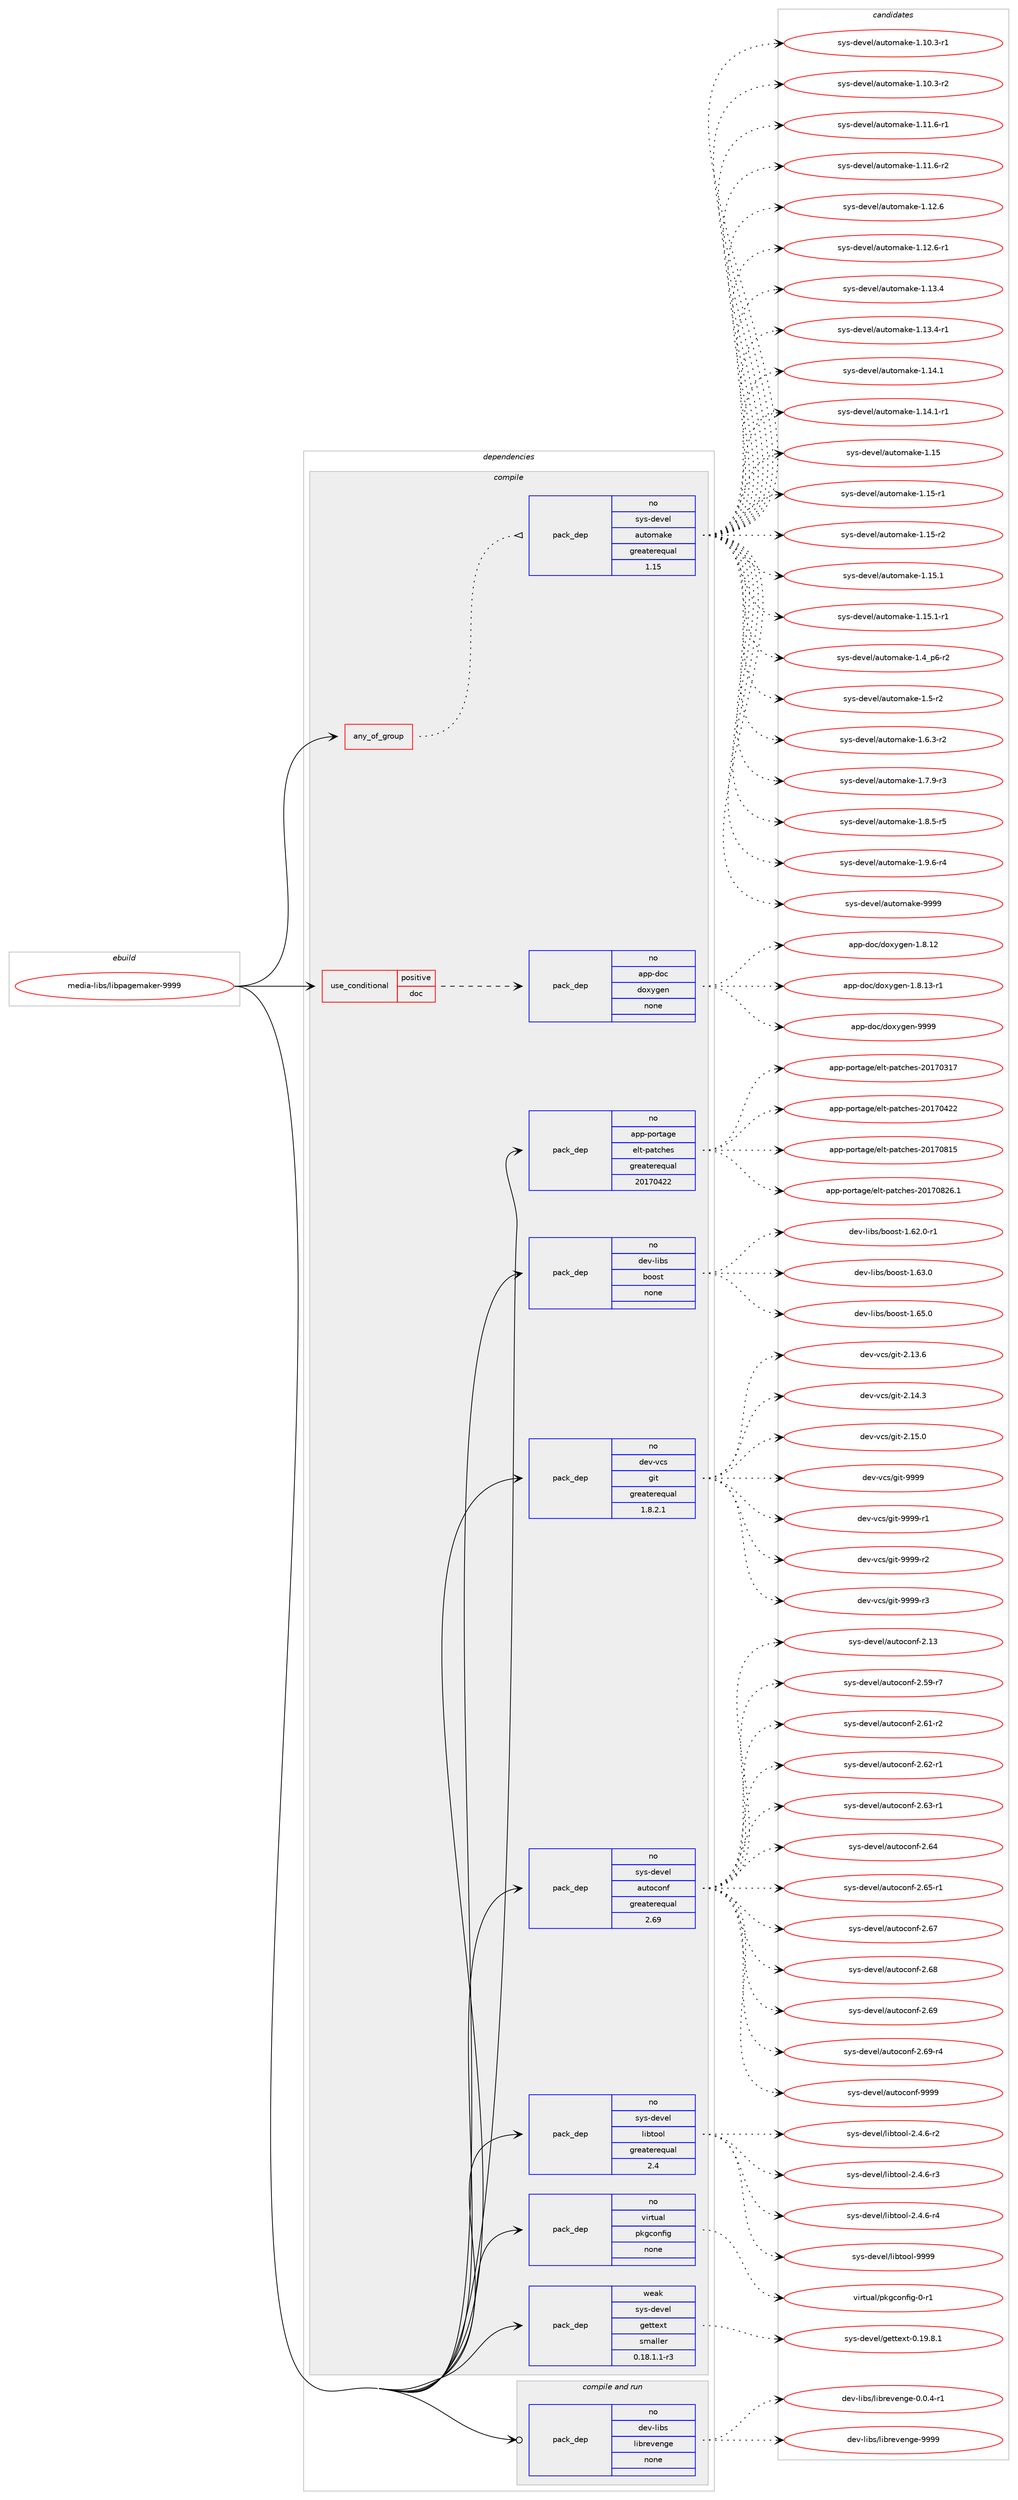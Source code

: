 digraph prolog {

# *************
# Graph options
# *************

newrank=true;
concentrate=true;
compound=true;
graph [rankdir=LR,fontname=Helvetica,fontsize=10,ranksep=1.5];#, ranksep=2.5, nodesep=0.2];
edge  [arrowhead=vee];
node  [fontname=Helvetica,fontsize=10];

# **********
# The ebuild
# **********

subgraph cluster_leftcol {
color=gray;
rank=same;
label=<<i>ebuild</i>>;
id [label="media-libs/libpagemaker-9999", color=red, width=4, href="../media-libs/libpagemaker-9999.svg"];
}

# ****************
# The dependencies
# ****************

subgraph cluster_midcol {
color=gray;
label=<<i>dependencies</i>>;
subgraph cluster_compile {
fillcolor="#eeeeee";
style=filled;
label=<<i>compile</i>>;
subgraph any5566 {
dependency364826 [label=<<TABLE BORDER="0" CELLBORDER="1" CELLSPACING="0" CELLPADDING="4"><TR><TD CELLPADDING="10">any_of_group</TD></TR></TABLE>>, shape=none, color=red];subgraph pack269182 {
dependency364827 [label=<<TABLE BORDER="0" CELLBORDER="1" CELLSPACING="0" CELLPADDING="4" WIDTH="220"><TR><TD ROWSPAN="6" CELLPADDING="30">pack_dep</TD></TR><TR><TD WIDTH="110">no</TD></TR><TR><TD>sys-devel</TD></TR><TR><TD>automake</TD></TR><TR><TD>greaterequal</TD></TR><TR><TD>1.15</TD></TR></TABLE>>, shape=none, color=blue];
}
dependency364826:e -> dependency364827:w [weight=20,style="dotted",arrowhead="oinv"];
}
id:e -> dependency364826:w [weight=20,style="solid",arrowhead="vee"];
subgraph cond89940 {
dependency364828 [label=<<TABLE BORDER="0" CELLBORDER="1" CELLSPACING="0" CELLPADDING="4"><TR><TD ROWSPAN="3" CELLPADDING="10">use_conditional</TD></TR><TR><TD>positive</TD></TR><TR><TD>doc</TD></TR></TABLE>>, shape=none, color=red];
subgraph pack269183 {
dependency364829 [label=<<TABLE BORDER="0" CELLBORDER="1" CELLSPACING="0" CELLPADDING="4" WIDTH="220"><TR><TD ROWSPAN="6" CELLPADDING="30">pack_dep</TD></TR><TR><TD WIDTH="110">no</TD></TR><TR><TD>app-doc</TD></TR><TR><TD>doxygen</TD></TR><TR><TD>none</TD></TR><TR><TD></TD></TR></TABLE>>, shape=none, color=blue];
}
dependency364828:e -> dependency364829:w [weight=20,style="dashed",arrowhead="vee"];
}
id:e -> dependency364828:w [weight=20,style="solid",arrowhead="vee"];
subgraph pack269184 {
dependency364830 [label=<<TABLE BORDER="0" CELLBORDER="1" CELLSPACING="0" CELLPADDING="4" WIDTH="220"><TR><TD ROWSPAN="6" CELLPADDING="30">pack_dep</TD></TR><TR><TD WIDTH="110">no</TD></TR><TR><TD>app-portage</TD></TR><TR><TD>elt-patches</TD></TR><TR><TD>greaterequal</TD></TR><TR><TD>20170422</TD></TR></TABLE>>, shape=none, color=blue];
}
id:e -> dependency364830:w [weight=20,style="solid",arrowhead="vee"];
subgraph pack269185 {
dependency364831 [label=<<TABLE BORDER="0" CELLBORDER="1" CELLSPACING="0" CELLPADDING="4" WIDTH="220"><TR><TD ROWSPAN="6" CELLPADDING="30">pack_dep</TD></TR><TR><TD WIDTH="110">no</TD></TR><TR><TD>dev-libs</TD></TR><TR><TD>boost</TD></TR><TR><TD>none</TD></TR><TR><TD></TD></TR></TABLE>>, shape=none, color=blue];
}
id:e -> dependency364831:w [weight=20,style="solid",arrowhead="vee"];
subgraph pack269186 {
dependency364832 [label=<<TABLE BORDER="0" CELLBORDER="1" CELLSPACING="0" CELLPADDING="4" WIDTH="220"><TR><TD ROWSPAN="6" CELLPADDING="30">pack_dep</TD></TR><TR><TD WIDTH="110">no</TD></TR><TR><TD>dev-vcs</TD></TR><TR><TD>git</TD></TR><TR><TD>greaterequal</TD></TR><TR><TD>1.8.2.1</TD></TR></TABLE>>, shape=none, color=blue];
}
id:e -> dependency364832:w [weight=20,style="solid",arrowhead="vee"];
subgraph pack269187 {
dependency364833 [label=<<TABLE BORDER="0" CELLBORDER="1" CELLSPACING="0" CELLPADDING="4" WIDTH="220"><TR><TD ROWSPAN="6" CELLPADDING="30">pack_dep</TD></TR><TR><TD WIDTH="110">no</TD></TR><TR><TD>sys-devel</TD></TR><TR><TD>autoconf</TD></TR><TR><TD>greaterequal</TD></TR><TR><TD>2.69</TD></TR></TABLE>>, shape=none, color=blue];
}
id:e -> dependency364833:w [weight=20,style="solid",arrowhead="vee"];
subgraph pack269188 {
dependency364834 [label=<<TABLE BORDER="0" CELLBORDER="1" CELLSPACING="0" CELLPADDING="4" WIDTH="220"><TR><TD ROWSPAN="6" CELLPADDING="30">pack_dep</TD></TR><TR><TD WIDTH="110">no</TD></TR><TR><TD>sys-devel</TD></TR><TR><TD>libtool</TD></TR><TR><TD>greaterequal</TD></TR><TR><TD>2.4</TD></TR></TABLE>>, shape=none, color=blue];
}
id:e -> dependency364834:w [weight=20,style="solid",arrowhead="vee"];
subgraph pack269189 {
dependency364835 [label=<<TABLE BORDER="0" CELLBORDER="1" CELLSPACING="0" CELLPADDING="4" WIDTH="220"><TR><TD ROWSPAN="6" CELLPADDING="30">pack_dep</TD></TR><TR><TD WIDTH="110">no</TD></TR><TR><TD>virtual</TD></TR><TR><TD>pkgconfig</TD></TR><TR><TD>none</TD></TR><TR><TD></TD></TR></TABLE>>, shape=none, color=blue];
}
id:e -> dependency364835:w [weight=20,style="solid",arrowhead="vee"];
subgraph pack269190 {
dependency364836 [label=<<TABLE BORDER="0" CELLBORDER="1" CELLSPACING="0" CELLPADDING="4" WIDTH="220"><TR><TD ROWSPAN="6" CELLPADDING="30">pack_dep</TD></TR><TR><TD WIDTH="110">weak</TD></TR><TR><TD>sys-devel</TD></TR><TR><TD>gettext</TD></TR><TR><TD>smaller</TD></TR><TR><TD>0.18.1.1-r3</TD></TR></TABLE>>, shape=none, color=blue];
}
id:e -> dependency364836:w [weight=20,style="solid",arrowhead="vee"];
}
subgraph cluster_compileandrun {
fillcolor="#eeeeee";
style=filled;
label=<<i>compile and run</i>>;
subgraph pack269191 {
dependency364837 [label=<<TABLE BORDER="0" CELLBORDER="1" CELLSPACING="0" CELLPADDING="4" WIDTH="220"><TR><TD ROWSPAN="6" CELLPADDING="30">pack_dep</TD></TR><TR><TD WIDTH="110">no</TD></TR><TR><TD>dev-libs</TD></TR><TR><TD>librevenge</TD></TR><TR><TD>none</TD></TR><TR><TD></TD></TR></TABLE>>, shape=none, color=blue];
}
id:e -> dependency364837:w [weight=20,style="solid",arrowhead="odotvee"];
}
subgraph cluster_run {
fillcolor="#eeeeee";
style=filled;
label=<<i>run</i>>;
}
}

# **************
# The candidates
# **************

subgraph cluster_choices {
rank=same;
color=gray;
label=<<i>candidates</i>>;

subgraph choice269182 {
color=black;
nodesep=1;
choice11512111545100101118101108479711711611110997107101454946494846514511449 [label="sys-devel/automake-1.10.3-r1", color=red, width=4,href="../sys-devel/automake-1.10.3-r1.svg"];
choice11512111545100101118101108479711711611110997107101454946494846514511450 [label="sys-devel/automake-1.10.3-r2", color=red, width=4,href="../sys-devel/automake-1.10.3-r2.svg"];
choice11512111545100101118101108479711711611110997107101454946494946544511449 [label="sys-devel/automake-1.11.6-r1", color=red, width=4,href="../sys-devel/automake-1.11.6-r1.svg"];
choice11512111545100101118101108479711711611110997107101454946494946544511450 [label="sys-devel/automake-1.11.6-r2", color=red, width=4,href="../sys-devel/automake-1.11.6-r2.svg"];
choice1151211154510010111810110847971171161111099710710145494649504654 [label="sys-devel/automake-1.12.6", color=red, width=4,href="../sys-devel/automake-1.12.6.svg"];
choice11512111545100101118101108479711711611110997107101454946495046544511449 [label="sys-devel/automake-1.12.6-r1", color=red, width=4,href="../sys-devel/automake-1.12.6-r1.svg"];
choice1151211154510010111810110847971171161111099710710145494649514652 [label="sys-devel/automake-1.13.4", color=red, width=4,href="../sys-devel/automake-1.13.4.svg"];
choice11512111545100101118101108479711711611110997107101454946495146524511449 [label="sys-devel/automake-1.13.4-r1", color=red, width=4,href="../sys-devel/automake-1.13.4-r1.svg"];
choice1151211154510010111810110847971171161111099710710145494649524649 [label="sys-devel/automake-1.14.1", color=red, width=4,href="../sys-devel/automake-1.14.1.svg"];
choice11512111545100101118101108479711711611110997107101454946495246494511449 [label="sys-devel/automake-1.14.1-r1", color=red, width=4,href="../sys-devel/automake-1.14.1-r1.svg"];
choice115121115451001011181011084797117116111109971071014549464953 [label="sys-devel/automake-1.15", color=red, width=4,href="../sys-devel/automake-1.15.svg"];
choice1151211154510010111810110847971171161111099710710145494649534511449 [label="sys-devel/automake-1.15-r1", color=red, width=4,href="../sys-devel/automake-1.15-r1.svg"];
choice1151211154510010111810110847971171161111099710710145494649534511450 [label="sys-devel/automake-1.15-r2", color=red, width=4,href="../sys-devel/automake-1.15-r2.svg"];
choice1151211154510010111810110847971171161111099710710145494649534649 [label="sys-devel/automake-1.15.1", color=red, width=4,href="../sys-devel/automake-1.15.1.svg"];
choice11512111545100101118101108479711711611110997107101454946495346494511449 [label="sys-devel/automake-1.15.1-r1", color=red, width=4,href="../sys-devel/automake-1.15.1-r1.svg"];
choice115121115451001011181011084797117116111109971071014549465295112544511450 [label="sys-devel/automake-1.4_p6-r2", color=red, width=4,href="../sys-devel/automake-1.4_p6-r2.svg"];
choice11512111545100101118101108479711711611110997107101454946534511450 [label="sys-devel/automake-1.5-r2", color=red, width=4,href="../sys-devel/automake-1.5-r2.svg"];
choice115121115451001011181011084797117116111109971071014549465446514511450 [label="sys-devel/automake-1.6.3-r2", color=red, width=4,href="../sys-devel/automake-1.6.3-r2.svg"];
choice115121115451001011181011084797117116111109971071014549465546574511451 [label="sys-devel/automake-1.7.9-r3", color=red, width=4,href="../sys-devel/automake-1.7.9-r3.svg"];
choice115121115451001011181011084797117116111109971071014549465646534511453 [label="sys-devel/automake-1.8.5-r5", color=red, width=4,href="../sys-devel/automake-1.8.5-r5.svg"];
choice115121115451001011181011084797117116111109971071014549465746544511452 [label="sys-devel/automake-1.9.6-r4", color=red, width=4,href="../sys-devel/automake-1.9.6-r4.svg"];
choice115121115451001011181011084797117116111109971071014557575757 [label="sys-devel/automake-9999", color=red, width=4,href="../sys-devel/automake-9999.svg"];
dependency364827:e -> choice11512111545100101118101108479711711611110997107101454946494846514511449:w [style=dotted,weight="100"];
dependency364827:e -> choice11512111545100101118101108479711711611110997107101454946494846514511450:w [style=dotted,weight="100"];
dependency364827:e -> choice11512111545100101118101108479711711611110997107101454946494946544511449:w [style=dotted,weight="100"];
dependency364827:e -> choice11512111545100101118101108479711711611110997107101454946494946544511450:w [style=dotted,weight="100"];
dependency364827:e -> choice1151211154510010111810110847971171161111099710710145494649504654:w [style=dotted,weight="100"];
dependency364827:e -> choice11512111545100101118101108479711711611110997107101454946495046544511449:w [style=dotted,weight="100"];
dependency364827:e -> choice1151211154510010111810110847971171161111099710710145494649514652:w [style=dotted,weight="100"];
dependency364827:e -> choice11512111545100101118101108479711711611110997107101454946495146524511449:w [style=dotted,weight="100"];
dependency364827:e -> choice1151211154510010111810110847971171161111099710710145494649524649:w [style=dotted,weight="100"];
dependency364827:e -> choice11512111545100101118101108479711711611110997107101454946495246494511449:w [style=dotted,weight="100"];
dependency364827:e -> choice115121115451001011181011084797117116111109971071014549464953:w [style=dotted,weight="100"];
dependency364827:e -> choice1151211154510010111810110847971171161111099710710145494649534511449:w [style=dotted,weight="100"];
dependency364827:e -> choice1151211154510010111810110847971171161111099710710145494649534511450:w [style=dotted,weight="100"];
dependency364827:e -> choice1151211154510010111810110847971171161111099710710145494649534649:w [style=dotted,weight="100"];
dependency364827:e -> choice11512111545100101118101108479711711611110997107101454946495346494511449:w [style=dotted,weight="100"];
dependency364827:e -> choice115121115451001011181011084797117116111109971071014549465295112544511450:w [style=dotted,weight="100"];
dependency364827:e -> choice11512111545100101118101108479711711611110997107101454946534511450:w [style=dotted,weight="100"];
dependency364827:e -> choice115121115451001011181011084797117116111109971071014549465446514511450:w [style=dotted,weight="100"];
dependency364827:e -> choice115121115451001011181011084797117116111109971071014549465546574511451:w [style=dotted,weight="100"];
dependency364827:e -> choice115121115451001011181011084797117116111109971071014549465646534511453:w [style=dotted,weight="100"];
dependency364827:e -> choice115121115451001011181011084797117116111109971071014549465746544511452:w [style=dotted,weight="100"];
dependency364827:e -> choice115121115451001011181011084797117116111109971071014557575757:w [style=dotted,weight="100"];
}
subgraph choice269183 {
color=black;
nodesep=1;
choice9711211245100111994710011112012110310111045494656464950 [label="app-doc/doxygen-1.8.12", color=red, width=4,href="../app-doc/doxygen-1.8.12.svg"];
choice97112112451001119947100111120121103101110454946564649514511449 [label="app-doc/doxygen-1.8.13-r1", color=red, width=4,href="../app-doc/doxygen-1.8.13-r1.svg"];
choice971121124510011199471001111201211031011104557575757 [label="app-doc/doxygen-9999", color=red, width=4,href="../app-doc/doxygen-9999.svg"];
dependency364829:e -> choice9711211245100111994710011112012110310111045494656464950:w [style=dotted,weight="100"];
dependency364829:e -> choice97112112451001119947100111120121103101110454946564649514511449:w [style=dotted,weight="100"];
dependency364829:e -> choice971121124510011199471001111201211031011104557575757:w [style=dotted,weight="100"];
}
subgraph choice269184 {
color=black;
nodesep=1;
choice97112112451121111141169710310147101108116451129711699104101115455048495548514955 [label="app-portage/elt-patches-20170317", color=red, width=4,href="../app-portage/elt-patches-20170317.svg"];
choice97112112451121111141169710310147101108116451129711699104101115455048495548525050 [label="app-portage/elt-patches-20170422", color=red, width=4,href="../app-portage/elt-patches-20170422.svg"];
choice97112112451121111141169710310147101108116451129711699104101115455048495548564953 [label="app-portage/elt-patches-20170815", color=red, width=4,href="../app-portage/elt-patches-20170815.svg"];
choice971121124511211111411697103101471011081164511297116991041011154550484955485650544649 [label="app-portage/elt-patches-20170826.1", color=red, width=4,href="../app-portage/elt-patches-20170826.1.svg"];
dependency364830:e -> choice97112112451121111141169710310147101108116451129711699104101115455048495548514955:w [style=dotted,weight="100"];
dependency364830:e -> choice97112112451121111141169710310147101108116451129711699104101115455048495548525050:w [style=dotted,weight="100"];
dependency364830:e -> choice97112112451121111141169710310147101108116451129711699104101115455048495548564953:w [style=dotted,weight="100"];
dependency364830:e -> choice971121124511211111411697103101471011081164511297116991041011154550484955485650544649:w [style=dotted,weight="100"];
}
subgraph choice269185 {
color=black;
nodesep=1;
choice10010111845108105981154798111111115116454946545046484511449 [label="dev-libs/boost-1.62.0-r1", color=red, width=4,href="../dev-libs/boost-1.62.0-r1.svg"];
choice1001011184510810598115479811111111511645494654514648 [label="dev-libs/boost-1.63.0", color=red, width=4,href="../dev-libs/boost-1.63.0.svg"];
choice1001011184510810598115479811111111511645494654534648 [label="dev-libs/boost-1.65.0", color=red, width=4,href="../dev-libs/boost-1.65.0.svg"];
dependency364831:e -> choice10010111845108105981154798111111115116454946545046484511449:w [style=dotted,weight="100"];
dependency364831:e -> choice1001011184510810598115479811111111511645494654514648:w [style=dotted,weight="100"];
dependency364831:e -> choice1001011184510810598115479811111111511645494654534648:w [style=dotted,weight="100"];
}
subgraph choice269186 {
color=black;
nodesep=1;
choice10010111845118991154710310511645504649514654 [label="dev-vcs/git-2.13.6", color=red, width=4,href="../dev-vcs/git-2.13.6.svg"];
choice10010111845118991154710310511645504649524651 [label="dev-vcs/git-2.14.3", color=red, width=4,href="../dev-vcs/git-2.14.3.svg"];
choice10010111845118991154710310511645504649534648 [label="dev-vcs/git-2.15.0", color=red, width=4,href="../dev-vcs/git-2.15.0.svg"];
choice1001011184511899115471031051164557575757 [label="dev-vcs/git-9999", color=red, width=4,href="../dev-vcs/git-9999.svg"];
choice10010111845118991154710310511645575757574511449 [label="dev-vcs/git-9999-r1", color=red, width=4,href="../dev-vcs/git-9999-r1.svg"];
choice10010111845118991154710310511645575757574511450 [label="dev-vcs/git-9999-r2", color=red, width=4,href="../dev-vcs/git-9999-r2.svg"];
choice10010111845118991154710310511645575757574511451 [label="dev-vcs/git-9999-r3", color=red, width=4,href="../dev-vcs/git-9999-r3.svg"];
dependency364832:e -> choice10010111845118991154710310511645504649514654:w [style=dotted,weight="100"];
dependency364832:e -> choice10010111845118991154710310511645504649524651:w [style=dotted,weight="100"];
dependency364832:e -> choice10010111845118991154710310511645504649534648:w [style=dotted,weight="100"];
dependency364832:e -> choice1001011184511899115471031051164557575757:w [style=dotted,weight="100"];
dependency364832:e -> choice10010111845118991154710310511645575757574511449:w [style=dotted,weight="100"];
dependency364832:e -> choice10010111845118991154710310511645575757574511450:w [style=dotted,weight="100"];
dependency364832:e -> choice10010111845118991154710310511645575757574511451:w [style=dotted,weight="100"];
}
subgraph choice269187 {
color=black;
nodesep=1;
choice115121115451001011181011084797117116111991111101024550464951 [label="sys-devel/autoconf-2.13", color=red, width=4,href="../sys-devel/autoconf-2.13.svg"];
choice1151211154510010111810110847971171161119911111010245504653574511455 [label="sys-devel/autoconf-2.59-r7", color=red, width=4,href="../sys-devel/autoconf-2.59-r7.svg"];
choice1151211154510010111810110847971171161119911111010245504654494511450 [label="sys-devel/autoconf-2.61-r2", color=red, width=4,href="../sys-devel/autoconf-2.61-r2.svg"];
choice1151211154510010111810110847971171161119911111010245504654504511449 [label="sys-devel/autoconf-2.62-r1", color=red, width=4,href="../sys-devel/autoconf-2.62-r1.svg"];
choice1151211154510010111810110847971171161119911111010245504654514511449 [label="sys-devel/autoconf-2.63-r1", color=red, width=4,href="../sys-devel/autoconf-2.63-r1.svg"];
choice115121115451001011181011084797117116111991111101024550465452 [label="sys-devel/autoconf-2.64", color=red, width=4,href="../sys-devel/autoconf-2.64.svg"];
choice1151211154510010111810110847971171161119911111010245504654534511449 [label="sys-devel/autoconf-2.65-r1", color=red, width=4,href="../sys-devel/autoconf-2.65-r1.svg"];
choice115121115451001011181011084797117116111991111101024550465455 [label="sys-devel/autoconf-2.67", color=red, width=4,href="../sys-devel/autoconf-2.67.svg"];
choice115121115451001011181011084797117116111991111101024550465456 [label="sys-devel/autoconf-2.68", color=red, width=4,href="../sys-devel/autoconf-2.68.svg"];
choice115121115451001011181011084797117116111991111101024550465457 [label="sys-devel/autoconf-2.69", color=red, width=4,href="../sys-devel/autoconf-2.69.svg"];
choice1151211154510010111810110847971171161119911111010245504654574511452 [label="sys-devel/autoconf-2.69-r4", color=red, width=4,href="../sys-devel/autoconf-2.69-r4.svg"];
choice115121115451001011181011084797117116111991111101024557575757 [label="sys-devel/autoconf-9999", color=red, width=4,href="../sys-devel/autoconf-9999.svg"];
dependency364833:e -> choice115121115451001011181011084797117116111991111101024550464951:w [style=dotted,weight="100"];
dependency364833:e -> choice1151211154510010111810110847971171161119911111010245504653574511455:w [style=dotted,weight="100"];
dependency364833:e -> choice1151211154510010111810110847971171161119911111010245504654494511450:w [style=dotted,weight="100"];
dependency364833:e -> choice1151211154510010111810110847971171161119911111010245504654504511449:w [style=dotted,weight="100"];
dependency364833:e -> choice1151211154510010111810110847971171161119911111010245504654514511449:w [style=dotted,weight="100"];
dependency364833:e -> choice115121115451001011181011084797117116111991111101024550465452:w [style=dotted,weight="100"];
dependency364833:e -> choice1151211154510010111810110847971171161119911111010245504654534511449:w [style=dotted,weight="100"];
dependency364833:e -> choice115121115451001011181011084797117116111991111101024550465455:w [style=dotted,weight="100"];
dependency364833:e -> choice115121115451001011181011084797117116111991111101024550465456:w [style=dotted,weight="100"];
dependency364833:e -> choice115121115451001011181011084797117116111991111101024550465457:w [style=dotted,weight="100"];
dependency364833:e -> choice1151211154510010111810110847971171161119911111010245504654574511452:w [style=dotted,weight="100"];
dependency364833:e -> choice115121115451001011181011084797117116111991111101024557575757:w [style=dotted,weight="100"];
}
subgraph choice269188 {
color=black;
nodesep=1;
choice1151211154510010111810110847108105981161111111084550465246544511450 [label="sys-devel/libtool-2.4.6-r2", color=red, width=4,href="../sys-devel/libtool-2.4.6-r2.svg"];
choice1151211154510010111810110847108105981161111111084550465246544511451 [label="sys-devel/libtool-2.4.6-r3", color=red, width=4,href="../sys-devel/libtool-2.4.6-r3.svg"];
choice1151211154510010111810110847108105981161111111084550465246544511452 [label="sys-devel/libtool-2.4.6-r4", color=red, width=4,href="../sys-devel/libtool-2.4.6-r4.svg"];
choice1151211154510010111810110847108105981161111111084557575757 [label="sys-devel/libtool-9999", color=red, width=4,href="../sys-devel/libtool-9999.svg"];
dependency364834:e -> choice1151211154510010111810110847108105981161111111084550465246544511450:w [style=dotted,weight="100"];
dependency364834:e -> choice1151211154510010111810110847108105981161111111084550465246544511451:w [style=dotted,weight="100"];
dependency364834:e -> choice1151211154510010111810110847108105981161111111084550465246544511452:w [style=dotted,weight="100"];
dependency364834:e -> choice1151211154510010111810110847108105981161111111084557575757:w [style=dotted,weight="100"];
}
subgraph choice269189 {
color=black;
nodesep=1;
choice11810511411611797108471121071039911111010210510345484511449 [label="virtual/pkgconfig-0-r1", color=red, width=4,href="../virtual/pkgconfig-0-r1.svg"];
dependency364835:e -> choice11810511411611797108471121071039911111010210510345484511449:w [style=dotted,weight="100"];
}
subgraph choice269190 {
color=black;
nodesep=1;
choice1151211154510010111810110847103101116116101120116454846495746564649 [label="sys-devel/gettext-0.19.8.1", color=red, width=4,href="../sys-devel/gettext-0.19.8.1.svg"];
dependency364836:e -> choice1151211154510010111810110847103101116116101120116454846495746564649:w [style=dotted,weight="100"];
}
subgraph choice269191 {
color=black;
nodesep=1;
choice100101118451081059811547108105981141011181011101031014548464846524511449 [label="dev-libs/librevenge-0.0.4-r1", color=red, width=4,href="../dev-libs/librevenge-0.0.4-r1.svg"];
choice100101118451081059811547108105981141011181011101031014557575757 [label="dev-libs/librevenge-9999", color=red, width=4,href="../dev-libs/librevenge-9999.svg"];
dependency364837:e -> choice100101118451081059811547108105981141011181011101031014548464846524511449:w [style=dotted,weight="100"];
dependency364837:e -> choice100101118451081059811547108105981141011181011101031014557575757:w [style=dotted,weight="100"];
}
}

}
